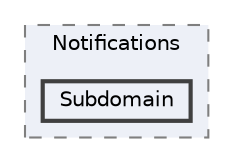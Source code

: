 digraph "app/Notifications/Subdomain"
{
 // LATEX_PDF_SIZE
  bgcolor="transparent";
  edge [fontname=Helvetica,fontsize=10,labelfontname=Helvetica,labelfontsize=10];
  node [fontname=Helvetica,fontsize=10,shape=box,height=0.2,width=0.4];
  compound=true
  subgraph clusterdir_8ceb143b32cb97951afc05c1b6f97382 {
    graph [ bgcolor="#edf0f7", pencolor="grey50", label="Notifications", fontname=Helvetica,fontsize=10 style="filled,dashed", URL="dir_8ceb143b32cb97951afc05c1b6f97382.html",tooltip=""]
  dir_f36d997509a7b5c1eba3d333a6f9771d [label="Subdomain", fillcolor="#edf0f7", color="grey25", style="filled,bold", URL="dir_f36d997509a7b5c1eba3d333a6f9771d.html",tooltip=""];
  }
}
